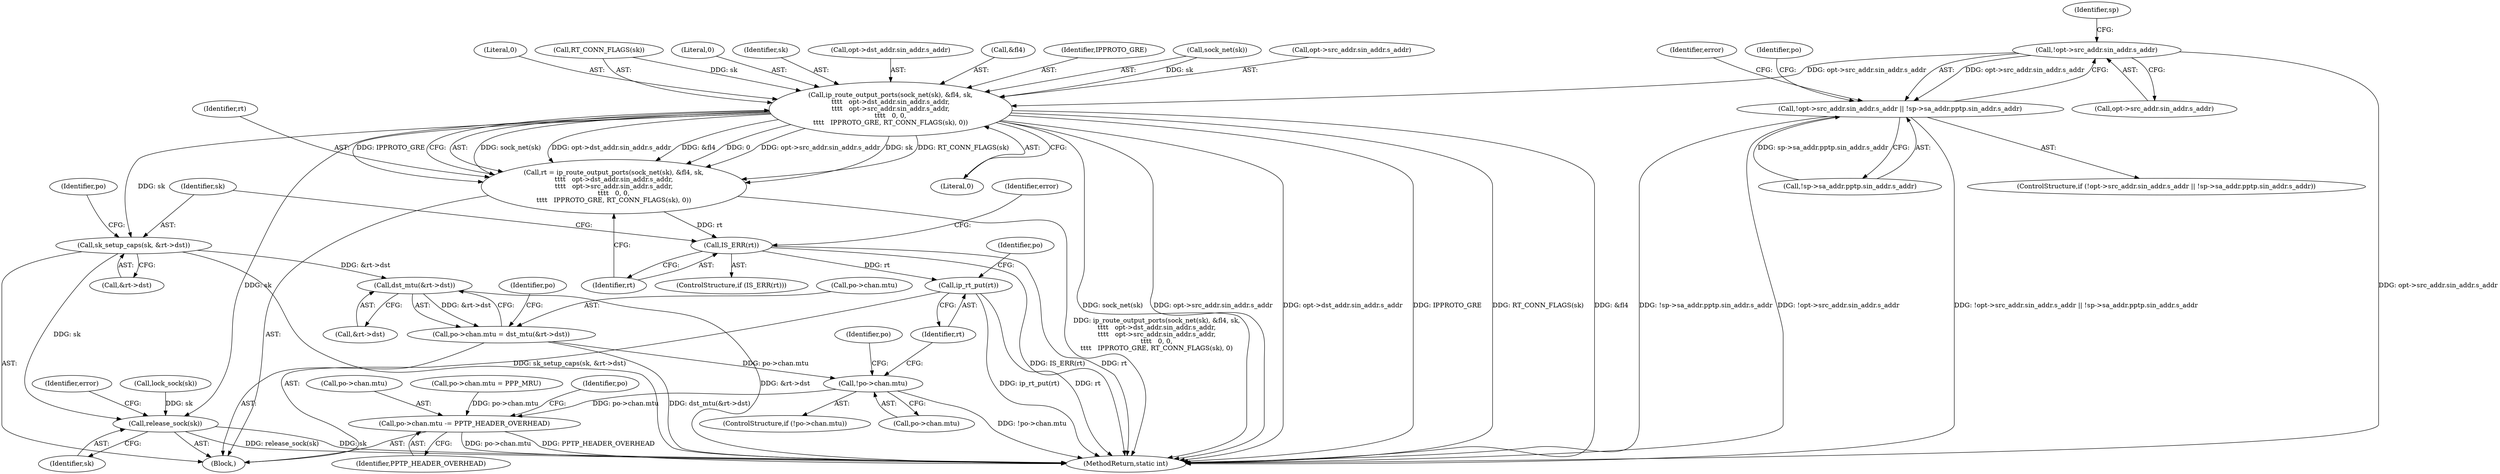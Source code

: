 digraph "0_linux_09ccfd238e5a0e670d8178cf50180ea81ae09ae1_0@pointer" {
"1000206" [label="(Call,!opt->src_addr.sin_addr.s_addr)"];
"1000205" [label="(Call,!opt->src_addr.sin_addr.s_addr || !sp->sa_addr.pptp.sin_addr.s_addr)"];
"1000247" [label="(Call,ip_route_output_ports(sock_net(sk), &fl4, sk,\n\t\t\t\t   opt->dst_addr.sin_addr.s_addr,\n\t\t\t\t   opt->src_addr.sin_addr.s_addr,\n\t\t\t\t   0, 0,\n\t\t\t\t   IPPROTO_GRE, RT_CONN_FLAGS(sk), 0))"];
"1000245" [label="(Call,rt = ip_route_output_ports(sock_net(sk), &fl4, sk,\n\t\t\t\t   opt->dst_addr.sin_addr.s_addr,\n\t\t\t\t   opt->src_addr.sin_addr.s_addr,\n\t\t\t\t   0, 0,\n\t\t\t\t   IPPROTO_GRE, RT_CONN_FLAGS(sk), 0))"];
"1000274" [label="(Call,IS_ERR(rt))"];
"1000313" [label="(Call,ip_rt_put(rt))"];
"1000282" [label="(Call,sk_setup_caps(sk, &rt->dst))"];
"1000294" [label="(Call,dst_mtu(&rt->dst))"];
"1000288" [label="(Call,po->chan.mtu = dst_mtu(&rt->dst))"];
"1000300" [label="(Call,!po->chan.mtu)"];
"1000315" [label="(Call,po->chan.mtu -= PPTP_HEADER_OVERHEAD)"];
"1000361" [label="(Call,release_sock(sk))"];
"1000283" [label="(Identifier,sk)"];
"1000204" [label="(ControlStructure,if (!opt->src_addr.sin_addr.s_addr || !sp->sa_addr.pptp.sin_addr.s_addr))"];
"1000361" [label="(Call,release_sock(sk))"];
"1000294" [label="(Call,dst_mtu(&rt->dst))"];
"1000288" [label="(Call,po->chan.mtu = dst_mtu(&rt->dst))"];
"1000299" [label="(ControlStructure,if (!po->chan.mtu))"];
"1000267" [label="(Literal,0)"];
"1000226" [label="(Identifier,error)"];
"1000289" [label="(Call,po->chan.mtu)"];
"1000275" [label="(Identifier,rt)"];
"1000321" [label="(Identifier,PPTP_HEADER_OVERHEAD)"];
"1000291" [label="(Identifier,po)"];
"1000313" [label="(Call,ip_rt_put(rt))"];
"1000252" [label="(Identifier,sk)"];
"1000309" [label="(Identifier,po)"];
"1000295" [label="(Call,&rt->dst)"];
"1000314" [label="(Identifier,rt)"];
"1000253" [label="(Call,opt->dst_addr.sin_addr.s_addr)"];
"1000247" [label="(Call,ip_route_output_ports(sock_net(sk), &fl4, sk,\n\t\t\t\t   opt->dst_addr.sin_addr.s_addr,\n\t\t\t\t   opt->src_addr.sin_addr.s_addr,\n\t\t\t\t   0, 0,\n\t\t\t\t   IPPROTO_GRE, RT_CONN_FLAGS(sk), 0))"];
"1000219" [label="(Identifier,sp)"];
"1000250" [label="(Call,&fl4)"];
"1000272" [label="(Literal,0)"];
"1000269" [label="(Identifier,IPPROTO_GRE)"];
"1000315" [label="(Call,po->chan.mtu -= PPTP_HEADER_OVERHEAD)"];
"1000214" [label="(Call,!sp->sa_addr.pptp.sin_addr.s_addr)"];
"1000178" [label="(Call,lock_sock(sk))"];
"1000364" [label="(Identifier,error)"];
"1000205" [label="(Call,!opt->src_addr.sin_addr.s_addr || !sp->sa_addr.pptp.sin_addr.s_addr)"];
"1000248" [label="(Call,sock_net(sk))"];
"1000318" [label="(Identifier,po)"];
"1000233" [label="(Identifier,po)"];
"1000107" [label="(Block,)"];
"1000301" [label="(Call,po->chan.mtu)"];
"1000273" [label="(ControlStructure,if (IS_ERR(rt)))"];
"1000260" [label="(Call,opt->src_addr.sin_addr.s_addr)"];
"1000245" [label="(Call,rt = ip_route_output_ports(sock_net(sk), &fl4, sk,\n\t\t\t\t   opt->dst_addr.sin_addr.s_addr,\n\t\t\t\t   opt->src_addr.sin_addr.s_addr,\n\t\t\t\t   0, 0,\n\t\t\t\t   IPPROTO_GRE, RT_CONN_FLAGS(sk), 0))"];
"1000284" [label="(Call,&rt->dst)"];
"1000306" [label="(Call,po->chan.mtu = PPP_MRU)"];
"1000282" [label="(Call,sk_setup_caps(sk, &rt->dst))"];
"1000206" [label="(Call,!opt->src_addr.sin_addr.s_addr)"];
"1000362" [label="(Identifier,sk)"];
"1000300" [label="(Call,!po->chan.mtu)"];
"1000303" [label="(Identifier,po)"];
"1000268" [label="(Literal,0)"];
"1000365" [label="(MethodReturn,static int)"];
"1000325" [label="(Identifier,po)"];
"1000278" [label="(Identifier,error)"];
"1000246" [label="(Identifier,rt)"];
"1000316" [label="(Call,po->chan.mtu)"];
"1000270" [label="(Call,RT_CONN_FLAGS(sk))"];
"1000207" [label="(Call,opt->src_addr.sin_addr.s_addr)"];
"1000274" [label="(Call,IS_ERR(rt))"];
"1000206" -> "1000205"  [label="AST: "];
"1000206" -> "1000207"  [label="CFG: "];
"1000207" -> "1000206"  [label="AST: "];
"1000219" -> "1000206"  [label="CFG: "];
"1000205" -> "1000206"  [label="CFG: "];
"1000206" -> "1000365"  [label="DDG: opt->src_addr.sin_addr.s_addr"];
"1000206" -> "1000205"  [label="DDG: opt->src_addr.sin_addr.s_addr"];
"1000206" -> "1000247"  [label="DDG: opt->src_addr.sin_addr.s_addr"];
"1000205" -> "1000204"  [label="AST: "];
"1000205" -> "1000214"  [label="CFG: "];
"1000214" -> "1000205"  [label="AST: "];
"1000226" -> "1000205"  [label="CFG: "];
"1000233" -> "1000205"  [label="CFG: "];
"1000205" -> "1000365"  [label="DDG: !sp->sa_addr.pptp.sin_addr.s_addr"];
"1000205" -> "1000365"  [label="DDG: !opt->src_addr.sin_addr.s_addr"];
"1000205" -> "1000365"  [label="DDG: !opt->src_addr.sin_addr.s_addr || !sp->sa_addr.pptp.sin_addr.s_addr"];
"1000214" -> "1000205"  [label="DDG: sp->sa_addr.pptp.sin_addr.s_addr"];
"1000247" -> "1000245"  [label="AST: "];
"1000247" -> "1000272"  [label="CFG: "];
"1000248" -> "1000247"  [label="AST: "];
"1000250" -> "1000247"  [label="AST: "];
"1000252" -> "1000247"  [label="AST: "];
"1000253" -> "1000247"  [label="AST: "];
"1000260" -> "1000247"  [label="AST: "];
"1000267" -> "1000247"  [label="AST: "];
"1000268" -> "1000247"  [label="AST: "];
"1000269" -> "1000247"  [label="AST: "];
"1000270" -> "1000247"  [label="AST: "];
"1000272" -> "1000247"  [label="AST: "];
"1000245" -> "1000247"  [label="CFG: "];
"1000247" -> "1000365"  [label="DDG: sock_net(sk)"];
"1000247" -> "1000365"  [label="DDG: opt->src_addr.sin_addr.s_addr"];
"1000247" -> "1000365"  [label="DDG: opt->dst_addr.sin_addr.s_addr"];
"1000247" -> "1000365"  [label="DDG: IPPROTO_GRE"];
"1000247" -> "1000365"  [label="DDG: RT_CONN_FLAGS(sk)"];
"1000247" -> "1000365"  [label="DDG: &fl4"];
"1000247" -> "1000245"  [label="DDG: sock_net(sk)"];
"1000247" -> "1000245"  [label="DDG: opt->dst_addr.sin_addr.s_addr"];
"1000247" -> "1000245"  [label="DDG: &fl4"];
"1000247" -> "1000245"  [label="DDG: 0"];
"1000247" -> "1000245"  [label="DDG: opt->src_addr.sin_addr.s_addr"];
"1000247" -> "1000245"  [label="DDG: sk"];
"1000247" -> "1000245"  [label="DDG: RT_CONN_FLAGS(sk)"];
"1000247" -> "1000245"  [label="DDG: IPPROTO_GRE"];
"1000248" -> "1000247"  [label="DDG: sk"];
"1000270" -> "1000247"  [label="DDG: sk"];
"1000247" -> "1000282"  [label="DDG: sk"];
"1000247" -> "1000361"  [label="DDG: sk"];
"1000245" -> "1000107"  [label="AST: "];
"1000246" -> "1000245"  [label="AST: "];
"1000275" -> "1000245"  [label="CFG: "];
"1000245" -> "1000365"  [label="DDG: ip_route_output_ports(sock_net(sk), &fl4, sk,\n\t\t\t\t   opt->dst_addr.sin_addr.s_addr,\n\t\t\t\t   opt->src_addr.sin_addr.s_addr,\n\t\t\t\t   0, 0,\n\t\t\t\t   IPPROTO_GRE, RT_CONN_FLAGS(sk), 0)"];
"1000245" -> "1000274"  [label="DDG: rt"];
"1000274" -> "1000273"  [label="AST: "];
"1000274" -> "1000275"  [label="CFG: "];
"1000275" -> "1000274"  [label="AST: "];
"1000278" -> "1000274"  [label="CFG: "];
"1000283" -> "1000274"  [label="CFG: "];
"1000274" -> "1000365"  [label="DDG: rt"];
"1000274" -> "1000365"  [label="DDG: IS_ERR(rt)"];
"1000274" -> "1000313"  [label="DDG: rt"];
"1000313" -> "1000107"  [label="AST: "];
"1000313" -> "1000314"  [label="CFG: "];
"1000314" -> "1000313"  [label="AST: "];
"1000318" -> "1000313"  [label="CFG: "];
"1000313" -> "1000365"  [label="DDG: ip_rt_put(rt)"];
"1000313" -> "1000365"  [label="DDG: rt"];
"1000282" -> "1000107"  [label="AST: "];
"1000282" -> "1000284"  [label="CFG: "];
"1000283" -> "1000282"  [label="AST: "];
"1000284" -> "1000282"  [label="AST: "];
"1000291" -> "1000282"  [label="CFG: "];
"1000282" -> "1000365"  [label="DDG: sk_setup_caps(sk, &rt->dst)"];
"1000282" -> "1000294"  [label="DDG: &rt->dst"];
"1000282" -> "1000361"  [label="DDG: sk"];
"1000294" -> "1000288"  [label="AST: "];
"1000294" -> "1000295"  [label="CFG: "];
"1000295" -> "1000294"  [label="AST: "];
"1000288" -> "1000294"  [label="CFG: "];
"1000294" -> "1000365"  [label="DDG: &rt->dst"];
"1000294" -> "1000288"  [label="DDG: &rt->dst"];
"1000288" -> "1000107"  [label="AST: "];
"1000289" -> "1000288"  [label="AST: "];
"1000303" -> "1000288"  [label="CFG: "];
"1000288" -> "1000365"  [label="DDG: dst_mtu(&rt->dst)"];
"1000288" -> "1000300"  [label="DDG: po->chan.mtu"];
"1000300" -> "1000299"  [label="AST: "];
"1000300" -> "1000301"  [label="CFG: "];
"1000301" -> "1000300"  [label="AST: "];
"1000309" -> "1000300"  [label="CFG: "];
"1000314" -> "1000300"  [label="CFG: "];
"1000300" -> "1000365"  [label="DDG: !po->chan.mtu"];
"1000300" -> "1000315"  [label="DDG: po->chan.mtu"];
"1000315" -> "1000107"  [label="AST: "];
"1000315" -> "1000321"  [label="CFG: "];
"1000316" -> "1000315"  [label="AST: "];
"1000321" -> "1000315"  [label="AST: "];
"1000325" -> "1000315"  [label="CFG: "];
"1000315" -> "1000365"  [label="DDG: po->chan.mtu"];
"1000315" -> "1000365"  [label="DDG: PPTP_HEADER_OVERHEAD"];
"1000306" -> "1000315"  [label="DDG: po->chan.mtu"];
"1000361" -> "1000107"  [label="AST: "];
"1000361" -> "1000362"  [label="CFG: "];
"1000362" -> "1000361"  [label="AST: "];
"1000364" -> "1000361"  [label="CFG: "];
"1000361" -> "1000365"  [label="DDG: release_sock(sk)"];
"1000361" -> "1000365"  [label="DDG: sk"];
"1000178" -> "1000361"  [label="DDG: sk"];
}
